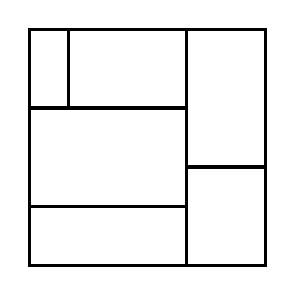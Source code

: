 \begin{tikzpicture}[very thick, scale=.5]
    \draw (0,4) rectangle (1,6);
    \draw (1,4) rectangle (4,6);
    \draw (0,3/2) rectangle (4,4);
    \draw (0,0) rectangle (4,3/2);
    \draw (4,5/2) rectangle (6,6);
    \draw (4,0) rectangle (6,5/2);
\end{tikzpicture}
